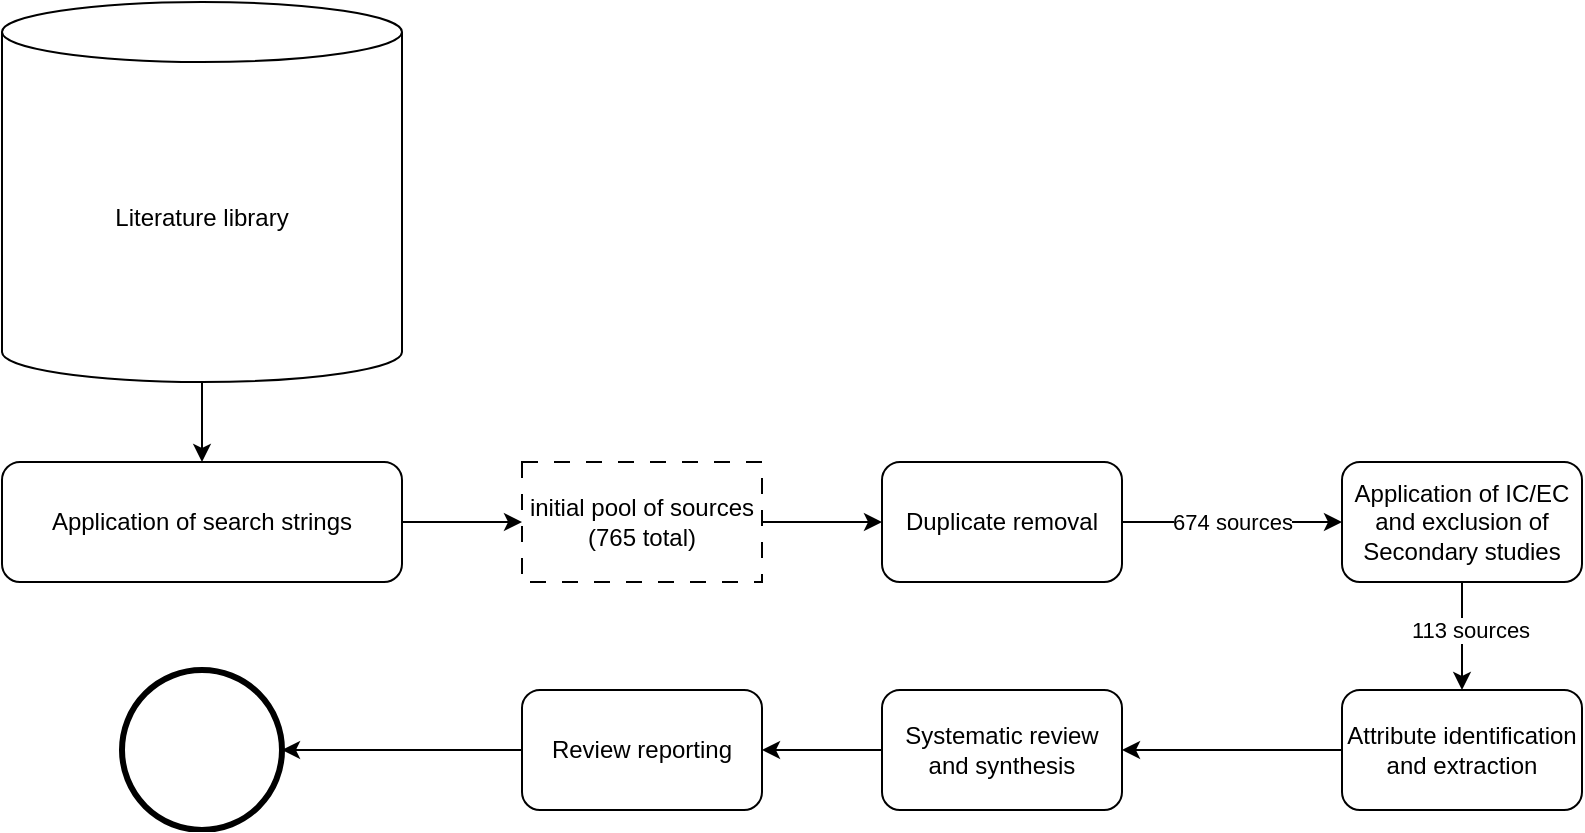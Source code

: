 <mxfile version="21.5.2" type="github">
  <diagram name="Page-1" id="O2V2upBxUE1zoMTyzIXb">
    <mxGraphModel dx="1290" dy="541" grid="1" gridSize="10" guides="1" tooltips="1" connect="1" arrows="1" fold="1" page="1" pageScale="1" pageWidth="1169" pageHeight="827" math="0" shadow="0">
      <root>
        <mxCell id="0" />
        <mxCell id="1" parent="0" />
        <mxCell id="bx8Z2EDQX-zahYHptqdC-8" value="" style="edgeStyle=orthogonalEdgeStyle;rounded=0;orthogonalLoop=1;jettySize=auto;html=1;" parent="1" source="bx8Z2EDQX-zahYHptqdC-1" target="bx8Z2EDQX-zahYHptqdC-3" edge="1">
          <mxGeometry relative="1" as="geometry" />
        </mxCell>
        <mxCell id="bx8Z2EDQX-zahYHptqdC-1" value="Literature library" style="shape=cylinder3;whiteSpace=wrap;html=1;boundedLbl=1;backgroundOutline=1;size=15;" parent="1" vertex="1">
          <mxGeometry x="40" y="10" width="200" height="190" as="geometry" />
        </mxCell>
        <mxCell id="bx8Z2EDQX-zahYHptqdC-11" value="" style="edgeStyle=orthogonalEdgeStyle;rounded=0;orthogonalLoop=1;jettySize=auto;html=1;" parent="1" source="bx8Z2EDQX-zahYHptqdC-3" target="bx8Z2EDQX-zahYHptqdC-10" edge="1">
          <mxGeometry relative="1" as="geometry" />
        </mxCell>
        <mxCell id="bx8Z2EDQX-zahYHptqdC-3" value="Application of search strings" style="rounded=1;whiteSpace=wrap;html=1;" parent="1" vertex="1">
          <mxGeometry x="40" y="240" width="200" height="60" as="geometry" />
        </mxCell>
        <mxCell id="bx8Z2EDQX-zahYHptqdC-13" value="" style="edgeStyle=orthogonalEdgeStyle;rounded=0;orthogonalLoop=1;jettySize=auto;html=1;" parent="1" source="bx8Z2EDQX-zahYHptqdC-10" target="bx8Z2EDQX-zahYHptqdC-12" edge="1">
          <mxGeometry relative="1" as="geometry" />
        </mxCell>
        <mxCell id="bx8Z2EDQX-zahYHptqdC-10" value="initial pool of sources&lt;br&gt;(765 total)" style="rounded=0;whiteSpace=wrap;html=1;dashed=1;dashPattern=8 8;" parent="1" vertex="1">
          <mxGeometry x="300" y="240" width="120" height="60" as="geometry" />
        </mxCell>
        <mxCell id="bx8Z2EDQX-zahYHptqdC-15" value="674 sources" style="edgeStyle=orthogonalEdgeStyle;rounded=0;orthogonalLoop=1;jettySize=auto;html=1;" parent="1" source="bx8Z2EDQX-zahYHptqdC-12" target="bx8Z2EDQX-zahYHptqdC-14" edge="1">
          <mxGeometry relative="1" as="geometry">
            <mxPoint as="offset" />
          </mxGeometry>
        </mxCell>
        <mxCell id="bx8Z2EDQX-zahYHptqdC-12" value="Duplicate removal" style="rounded=1;whiteSpace=wrap;html=1;" parent="1" vertex="1">
          <mxGeometry x="480" y="240" width="120" height="60" as="geometry" />
        </mxCell>
        <mxCell id="bx8Z2EDQX-zahYHptqdC-21" value="" style="edgeStyle=orthogonalEdgeStyle;rounded=0;orthogonalLoop=1;jettySize=auto;html=1;" parent="1" source="bx8Z2EDQX-zahYHptqdC-14" target="bx8Z2EDQX-zahYHptqdC-16" edge="1">
          <mxGeometry relative="1" as="geometry" />
        </mxCell>
        <mxCell id="6FxTiKyAWoe5UIXjJ_IL-1" value="113 sources" style="edgeLabel;html=1;align=center;verticalAlign=middle;resizable=0;points=[];" vertex="1" connectable="0" parent="bx8Z2EDQX-zahYHptqdC-21">
          <mxGeometry x="-0.111" y="4" relative="1" as="geometry">
            <mxPoint as="offset" />
          </mxGeometry>
        </mxCell>
        <mxCell id="bx8Z2EDQX-zahYHptqdC-14" value="Application of IC/EC and exclusion of Secondary studies" style="rounded=1;whiteSpace=wrap;html=1;" parent="1" vertex="1">
          <mxGeometry x="710" y="240" width="120" height="60" as="geometry" />
        </mxCell>
        <mxCell id="bx8Z2EDQX-zahYHptqdC-18" value="" style="edgeStyle=orthogonalEdgeStyle;rounded=0;orthogonalLoop=1;jettySize=auto;html=1;" parent="1" source="bx8Z2EDQX-zahYHptqdC-16" target="bx8Z2EDQX-zahYHptqdC-17" edge="1">
          <mxGeometry relative="1" as="geometry" />
        </mxCell>
        <mxCell id="bx8Z2EDQX-zahYHptqdC-16" value="Attribute identification and extraction" style="rounded=1;whiteSpace=wrap;html=1;" parent="1" vertex="1">
          <mxGeometry x="710" y="354" width="120" height="60" as="geometry" />
        </mxCell>
        <mxCell id="bx8Z2EDQX-zahYHptqdC-20" value="" style="edgeStyle=orthogonalEdgeStyle;rounded=0;orthogonalLoop=1;jettySize=auto;html=1;" parent="1" source="bx8Z2EDQX-zahYHptqdC-17" target="bx8Z2EDQX-zahYHptqdC-19" edge="1">
          <mxGeometry relative="1" as="geometry" />
        </mxCell>
        <mxCell id="bx8Z2EDQX-zahYHptqdC-17" value="Systematic review and synthesis" style="whiteSpace=wrap;html=1;rounded=1;" parent="1" vertex="1">
          <mxGeometry x="480" y="354" width="120" height="60" as="geometry" />
        </mxCell>
        <mxCell id="bx8Z2EDQX-zahYHptqdC-25" style="edgeStyle=orthogonalEdgeStyle;rounded=0;orthogonalLoop=1;jettySize=auto;html=1;" parent="1" source="bx8Z2EDQX-zahYHptqdC-19" target="bx8Z2EDQX-zahYHptqdC-24" edge="1">
          <mxGeometry relative="1" as="geometry" />
        </mxCell>
        <mxCell id="bx8Z2EDQX-zahYHptqdC-19" value="Review reporting" style="whiteSpace=wrap;html=1;rounded=1;" parent="1" vertex="1">
          <mxGeometry x="300" y="354" width="120" height="60" as="geometry" />
        </mxCell>
        <mxCell id="bx8Z2EDQX-zahYHptqdC-24" value="" style="points=[[0.145,0.145,0],[0.5,0,0],[0.855,0.145,0],[1,0.5,0],[0.855,0.855,0],[0.5,1,0],[0.145,0.855,0],[0,0.5,0]];shape=mxgraph.bpmn.event;html=1;verticalLabelPosition=bottom;labelBackgroundColor=#ffffff;verticalAlign=top;align=center;perimeter=ellipsePerimeter;outlineConnect=0;aspect=fixed;outline=end;symbol=terminate2;" parent="1" vertex="1">
          <mxGeometry x="100" y="344" width="80" height="80" as="geometry" />
        </mxCell>
      </root>
    </mxGraphModel>
  </diagram>
</mxfile>
